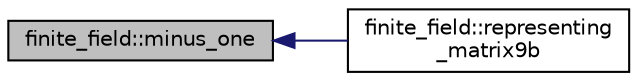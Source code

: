 digraph "finite_field::minus_one"
{
  edge [fontname="Helvetica",fontsize="10",labelfontname="Helvetica",labelfontsize="10"];
  node [fontname="Helvetica",fontsize="10",shape=record];
  rankdir="LR";
  Node10055 [label="finite_field::minus_one",height=0.2,width=0.4,color="black", fillcolor="grey75", style="filled", fontcolor="black"];
  Node10055 -> Node10056 [dir="back",color="midnightblue",fontsize="10",style="solid",fontname="Helvetica"];
  Node10056 [label="finite_field::representing\l_matrix9b",height=0.2,width=0.4,color="black", fillcolor="white", style="filled",URL="$df/d5a/classfinite__field.html#a29d9b64c0ebf1d89be62536d6a4366e6"];
}
